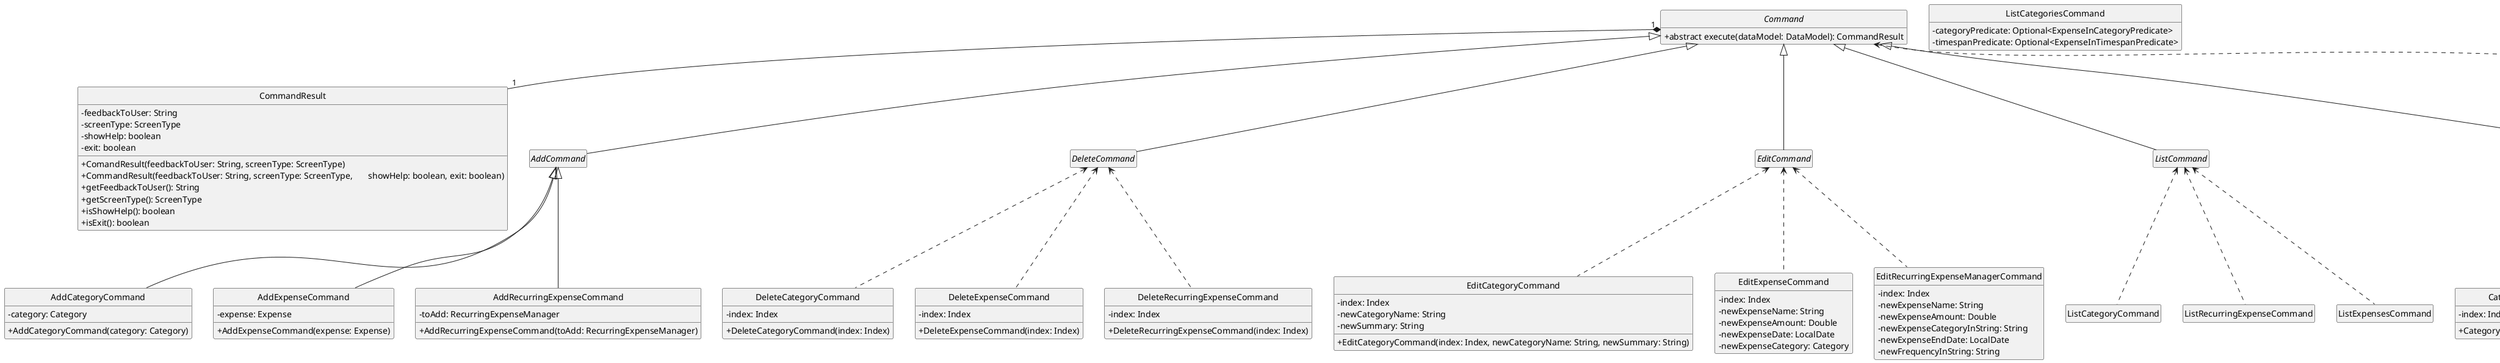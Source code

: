 @startuml commands
skinparam defaultTextAlignment left
' scale 0.6
hide empty members
hide circle
skinparam classAttributeIconSize 0


interface Command {
    + abstract execute(dataModel: DataModel): CommandResult
}

class CommandResult {
    + ComandResult(feedbackToUser: String, screenType: ScreenType)
    + CommandResult(feedbackToUser: String, screenType: ScreenType, \
      showHelp: boolean, exit: boolean)
    + getFeedbackToUser(): String
    + getScreenType(): ScreenType
    + isShowHelp(): boolean
    + isExit(): boolean
    - feedbackToUser: String
    - screenType: ScreenType
    - showHelp: boolean
    - exit: boolean
}

interface AddCommand extends Command {
}

interface DeleteCommand extends Command {
}

interface EditCommand extends Command {
}

interface ListCommand extends Command {
}

interface GeneralCommand extends Command {
}

' COMMAND_WORD, MESSAGE_USAGE< MESSSAGE_SUCCESS, MESSAGE_DUPLICATE_CATEGORY are not shown
class AddCategoryCommand {
    + AddCategoryCommand(category: Category)
    - category: Category
}

class AddExpenseCommand {
    + AddExpenseCommand(expense: Expense)
    - expense: Expense
}

class AddRecurringExpenseCommand {
    + AddRecurringExpenseCommand(toAdd: RecurringExpenseManager)
    - toAdd: RecurringExpenseManager
}

class CategorySummaryCommand {
    + CategorySummaryCommand(index: Index)
    - index: Index
}


class ClearCommand {}

class DeleteCategoryCommand {
    + DeleteCategoryCommand(index: Index)
    - index: Index
}

class DeleteExpenseCommand {
    + DeleteExpenseCommand(index: Index)
    - index: Index
}

class DeleteRecurringExpenseCommand {
    + DeleteRecurringExpenseCommand(index: Index)
    - index: Index
}

class EditCategoryCommand {
    + EditCategoryCommand(index: Index, newCategoryName: String, newSummary: String)
    - index: Index
    - newCategoryName: String
    - newSummary: String
}

class EditExpenseCommand {
    ' + EditExpenseCommand(index: Index, newExpenseName: String, newExpenseAmount: Double, \
      newExpenseDate: LocalDate, newExpenseCategory: Category) '
    - index: Index
    - newExpenseName: String
    - newExpenseAmount: Double
    - newExpenseDate: LocalDate
    - newExpenseCategory: Category
}

class EditRecurringExpenseManagerCommand {
    ' + EditRecurringExpenseManagerCommand(index: Index, newExpenseName: String, \
      newExpenseAmount: Double, newExpenseCategoryInString: String, \
      newExpenseEndDate: LocalDate, newFrequencyInString: String) '
    - index: Index
    - newExpenseName: String
    - newExpenseAmount: Double
    - newExpenseCategoryInString: String
    - newExpenseEndDate: LocalDate
    - newFrequencyInString: String
}

class ExitCommand {}

class FindCommand {
    + FindCommand(predicate: ExpenseContainsKeywordsPredicate)
    - predicate: ExpenseContainsKeywordsPredicate
}

class HelpCommand {}

class ListCategoryCommand {}

class ListCategoriesCommand {
    ' + ListCategoriesCommand(categoryPredicate: Optional<ExpenseInCategoryPredicate>, \
      timespanPredicate: Optional<ExpenseInTimespanPredicate>) '
    - categoryPredicate: Optional<ExpenseInCategoryPredicate>
    - timespanPredicate: Optional<ExpenseInTimespanPredicate>
}

class ListRecurringExpenseCommand {}

class SetBudgetCommand {
    + SetBudgetCommand(budget: Budget)
    - budget: Budget
}

AddCommand <|-- AddCategoryCommand
AddCommand <|-- AddExpenseCommand
AddCommand <|-- AddRecurringExpenseCommand
GeneralCommand <.. CategorySummaryCommand
GeneralCommand <.. ClearCommand
GeneralCommand <.. ExitCommand
GeneralCommand <.. FindCommand
GeneralCommand <.. HelpCommand
DeleteCommand <.. DeleteCategoryCommand
DeleteCommand <.. DeleteExpenseCommand
DeleteCommand <.. DeleteRecurringExpenseCommand
EditCommand <.. EditCategoryCommand
EditCommand <.. EditExpenseCommand
EditCommand <.. EditRecurringExpenseManagerCommand
ListCommand <.. ListCategoryCommand
ListCommand <.. ListExpensesCommand
ListCommand <.. ListRecurringExpenseCommand
Command <.. SetBudgetCommand
Command "1" *-- "1" CommandResult
@enduml
' 5313
